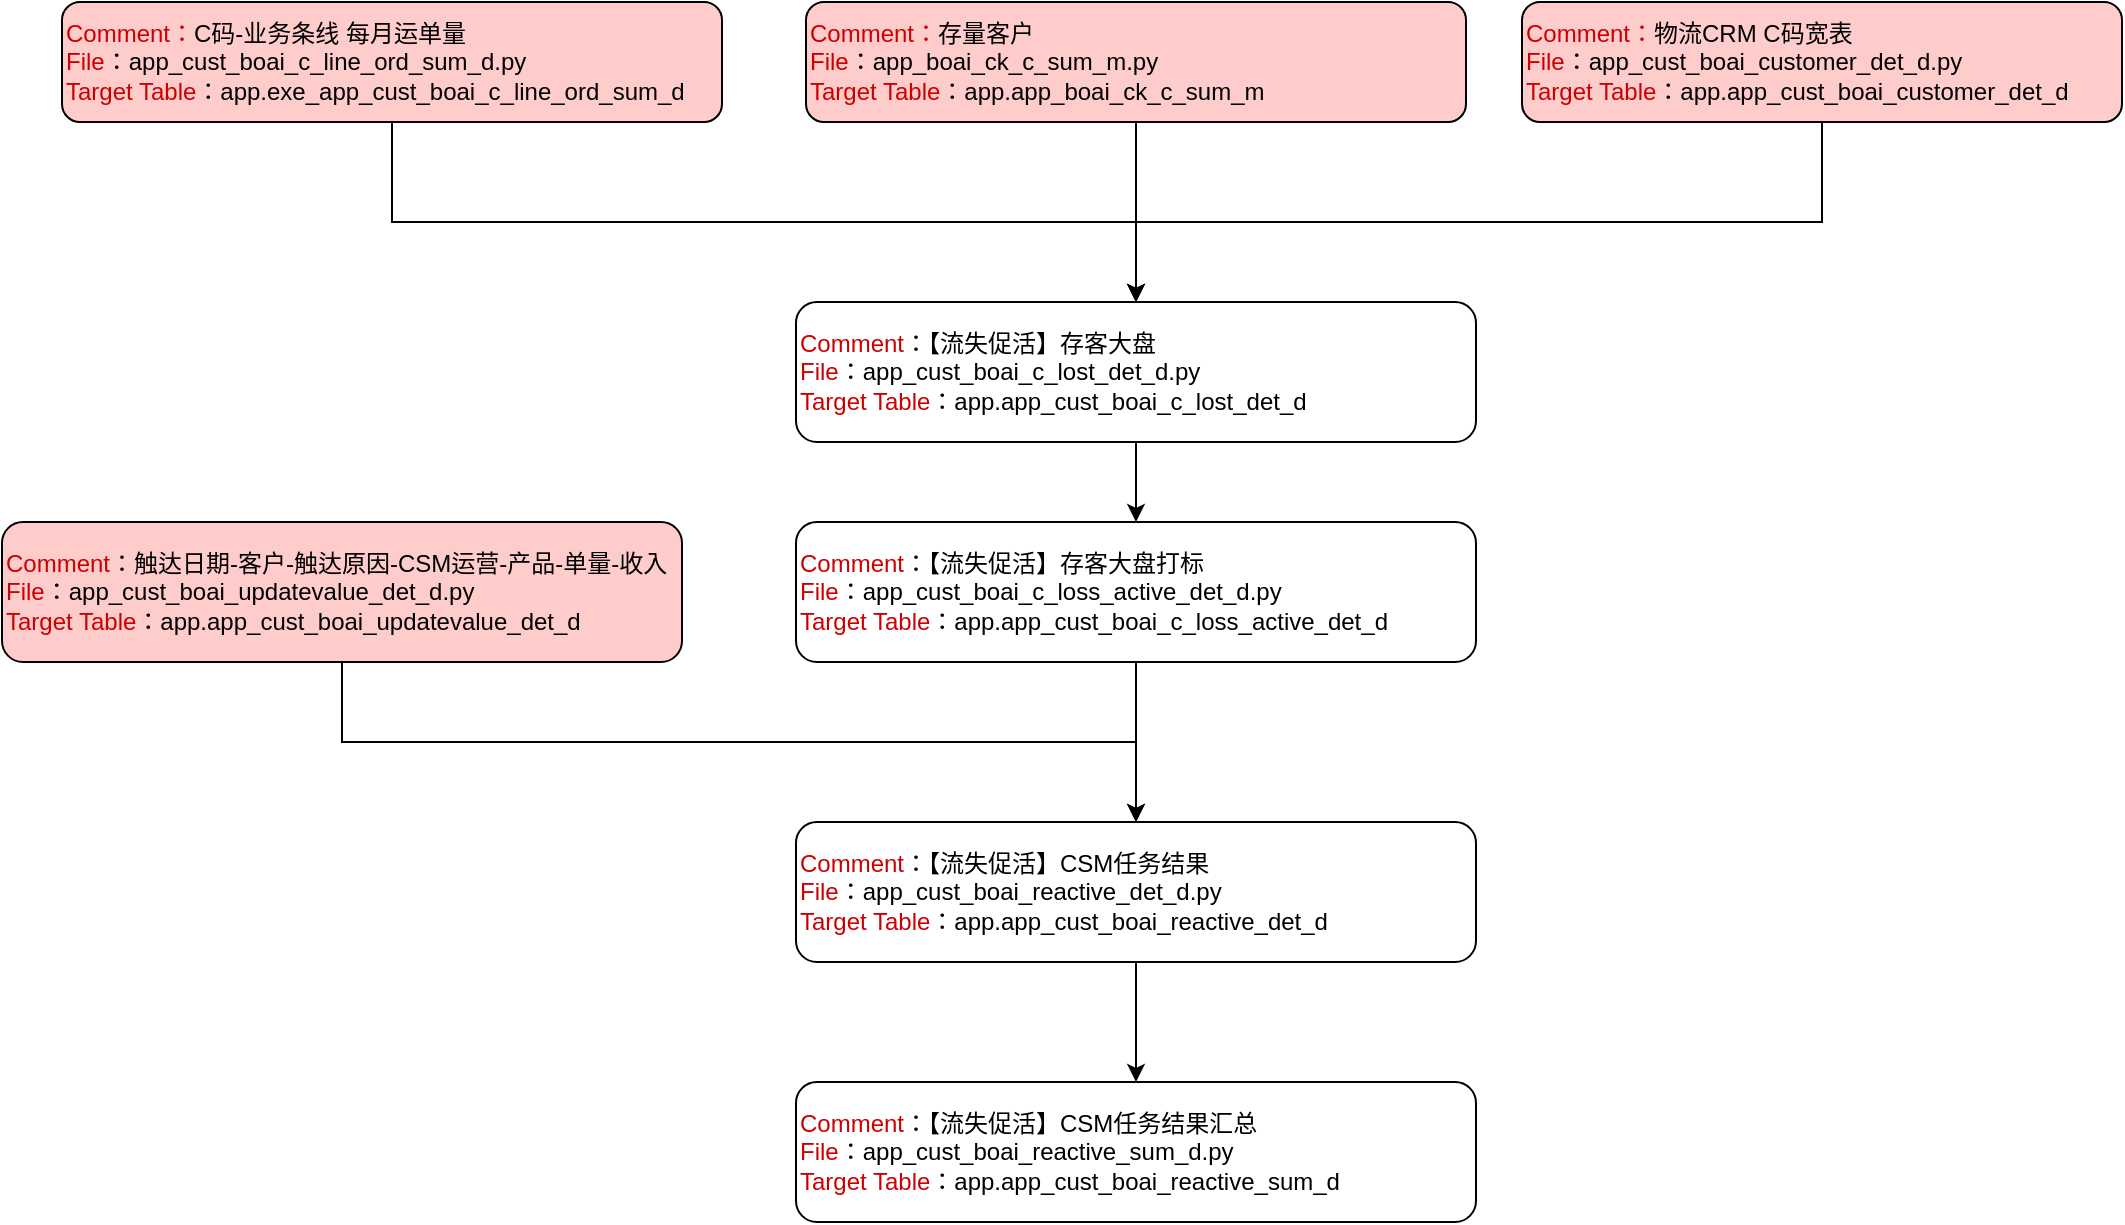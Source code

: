 <mxfile version="21.5.0" type="github">
  <diagram name="第 1 页" id="3Rbt06QkHkVihA7fCxBM">
    <mxGraphModel dx="1306" dy="812" grid="1" gridSize="10" guides="1" tooltips="1" connect="1" arrows="1" fold="1" page="1" pageScale="1" pageWidth="827" pageHeight="1169" math="0" shadow="0">
      <root>
        <mxCell id="0" />
        <mxCell id="1" parent="0" />
        <mxCell id="dyf-taAjT1x6mLzymwCE-6" style="edgeStyle=orthogonalEdgeStyle;rounded=0;orthogonalLoop=1;jettySize=auto;html=1;" edge="1" parent="1" source="SktDr5aVx_PeZ2Q3Nm7t-1" target="dyf-taAjT1x6mLzymwCE-3">
          <mxGeometry relative="1" as="geometry">
            <Array as="points">
              <mxPoint x="285" y="200" />
              <mxPoint x="657" y="200" />
            </Array>
          </mxGeometry>
        </mxCell>
        <mxCell id="SktDr5aVx_PeZ2Q3Nm7t-1" value="&lt;font color=&quot;#cc0000&quot;&gt;Comment：&lt;/font&gt;C码-业务条线 每月运单量&lt;font color=&quot;#cc0000&quot;&gt;&lt;br&gt;&lt;/font&gt;&lt;font color=&quot;#cc0000&quot;&gt;File&lt;/font&gt;：app_cust_boai_c_line_ord_sum_d&lt;span style=&quot;background-color: initial;&quot;&gt;.py&lt;/span&gt;&lt;br&gt;&lt;font color=&quot;#cc0000&quot;&gt;Target Table&lt;/font&gt;：app.exe_app_cust_boai_c_line_ord_sum_d" style="rounded=1;whiteSpace=wrap;html=1;align=left;fillColor=#FFCCCC;" parent="1" vertex="1">
          <mxGeometry x="120" y="90" width="330" height="60" as="geometry" />
        </mxCell>
        <mxCell id="dyf-taAjT1x6mLzymwCE-9" style="edgeStyle=orthogonalEdgeStyle;rounded=0;orthogonalLoop=1;jettySize=auto;html=1;entryX=0.5;entryY=0;entryDx=0;entryDy=0;" edge="1" parent="1" source="dyf-taAjT1x6mLzymwCE-1" target="dyf-taAjT1x6mLzymwCE-3">
          <mxGeometry relative="1" as="geometry" />
        </mxCell>
        <mxCell id="dyf-taAjT1x6mLzymwCE-1" value="&lt;font color=&quot;#cc0000&quot;&gt;Comment：&lt;/font&gt;存量客户&lt;font color=&quot;#cc0000&quot;&gt;&lt;br&gt;&lt;/font&gt;&lt;font color=&quot;#cc0000&quot;&gt;File&lt;/font&gt;：app_boai_ck_c_sum_m&lt;span style=&quot;background-color: initial;&quot;&gt;.py&lt;/span&gt;&lt;br&gt;&lt;font color=&quot;#cc0000&quot;&gt;Target Table&lt;/font&gt;：app.app_boai_ck_c_sum_m" style="rounded=1;whiteSpace=wrap;html=1;align=left;fillColor=#FFCCCC;" vertex="1" parent="1">
          <mxGeometry x="492" y="90" width="330" height="60" as="geometry" />
        </mxCell>
        <mxCell id="dyf-taAjT1x6mLzymwCE-8" style="edgeStyle=orthogonalEdgeStyle;rounded=0;orthogonalLoop=1;jettySize=auto;html=1;entryX=0.5;entryY=0;entryDx=0;entryDy=0;" edge="1" parent="1" source="dyf-taAjT1x6mLzymwCE-2" target="dyf-taAjT1x6mLzymwCE-3">
          <mxGeometry relative="1" as="geometry">
            <Array as="points">
              <mxPoint x="1000" y="200" />
              <mxPoint x="657" y="200" />
            </Array>
          </mxGeometry>
        </mxCell>
        <mxCell id="dyf-taAjT1x6mLzymwCE-2" value="&lt;font color=&quot;#cc0000&quot;&gt;Comment：&lt;/font&gt;物流CRM C码宽表&lt;span data-sl-origin-json=&quot;JTVCJTdCJTIyYmdDb2xvciUyMiUzQSUyMiUyM0ZGRTVDNyUyMiUyQyUyMnRleHQlMjIlM0ElMjIlRTUlQUUlQTIlRTYlOUQlQTUlRTQlQkIlQkIlRTUlOEElQTElRTUlQkElOTUlRTUlQjElODIlRTYlQTglQTElRTUlOUUlOEIlMjIlN0QlNUQ=&quot;&gt;&lt;/span&gt;&lt;font color=&quot;#cc0000&quot;&gt;&lt;br&gt;File&lt;/font&gt;：app_cust_boai_customer_det_d&lt;span style=&quot;background-color: initial;&quot;&gt;.py&lt;/span&gt;&lt;br&gt;&lt;font color=&quot;#cc0000&quot;&gt;Target Table&lt;/font&gt;：app.app_cust_boai_customer_det_d" style="rounded=1;whiteSpace=wrap;html=1;align=left;fillColor=#FFCCCC;" vertex="1" parent="1">
          <mxGeometry x="850" y="90" width="300" height="60" as="geometry" />
        </mxCell>
        <mxCell id="dyf-taAjT1x6mLzymwCE-11" style="edgeStyle=orthogonalEdgeStyle;rounded=0;orthogonalLoop=1;jettySize=auto;html=1;entryX=0.5;entryY=0;entryDx=0;entryDy=0;" edge="1" parent="1" source="dyf-taAjT1x6mLzymwCE-3" target="dyf-taAjT1x6mLzymwCE-10">
          <mxGeometry relative="1" as="geometry" />
        </mxCell>
        <mxCell id="dyf-taAjT1x6mLzymwCE-3" value="&lt;font color=&quot;#cc0000&quot;&gt;Comment&lt;/font&gt;：【流失促活】存客大盘&lt;br&gt;&lt;font color=&quot;#cc0000&quot;&gt;File&lt;/font&gt;：app_cust_boai_c_lost_det_d&lt;span style=&quot;background-color: initial;&quot;&gt;.py&lt;/span&gt;&lt;br&gt;&lt;font color=&quot;#cc0000&quot;&gt;Target Table&lt;/font&gt;：app.app_cust_boai_c_lost_det_d" style="rounded=1;whiteSpace=wrap;html=1;align=left;" vertex="1" parent="1">
          <mxGeometry x="487" y="240" width="340" height="70" as="geometry" />
        </mxCell>
        <mxCell id="dyf-taAjT1x6mLzymwCE-14" style="edgeStyle=orthogonalEdgeStyle;rounded=0;orthogonalLoop=1;jettySize=auto;html=1;entryX=0.5;entryY=0;entryDx=0;entryDy=0;" edge="1" parent="1" source="dyf-taAjT1x6mLzymwCE-10" target="dyf-taAjT1x6mLzymwCE-12">
          <mxGeometry relative="1" as="geometry" />
        </mxCell>
        <mxCell id="dyf-taAjT1x6mLzymwCE-10" value="&lt;font color=&quot;#cc0000&quot;&gt;Comment&lt;/font&gt;：【流失促活】存客大盘打标&lt;br&gt;&lt;font color=&quot;#cc0000&quot;&gt;File&lt;/font&gt;：app_cust_boai_c_loss_active_det_d&lt;span style=&quot;background-color: initial;&quot;&gt;.py&lt;/span&gt;&lt;br&gt;&lt;font color=&quot;#cc0000&quot;&gt;Target Table&lt;/font&gt;：app.app_cust_boai_c_loss_active_det_d" style="rounded=1;whiteSpace=wrap;html=1;align=left;" vertex="1" parent="1">
          <mxGeometry x="487" y="350" width="340" height="70" as="geometry" />
        </mxCell>
        <mxCell id="dyf-taAjT1x6mLzymwCE-17" style="edgeStyle=orthogonalEdgeStyle;rounded=0;orthogonalLoop=1;jettySize=auto;html=1;entryX=0.5;entryY=0;entryDx=0;entryDy=0;" edge="1" parent="1" source="dyf-taAjT1x6mLzymwCE-12" target="dyf-taAjT1x6mLzymwCE-16">
          <mxGeometry relative="1" as="geometry" />
        </mxCell>
        <mxCell id="dyf-taAjT1x6mLzymwCE-12" value="&lt;font color=&quot;#cc0000&quot;&gt;Comment&lt;/font&gt;：【流失促活】CSM任务结果&lt;br&gt;&lt;font color=&quot;#cc0000&quot;&gt;File&lt;/font&gt;：app_cust_boai_reactive_det_d&lt;span style=&quot;background-color: initial;&quot;&gt;.py&lt;/span&gt;&lt;br&gt;&lt;font color=&quot;#cc0000&quot;&gt;Target Table&lt;/font&gt;：app.app_cust_boai_reactive_det_d" style="rounded=1;whiteSpace=wrap;html=1;align=left;" vertex="1" parent="1">
          <mxGeometry x="487" y="500" width="340" height="70" as="geometry" />
        </mxCell>
        <mxCell id="dyf-taAjT1x6mLzymwCE-15" style="edgeStyle=orthogonalEdgeStyle;rounded=0;orthogonalLoop=1;jettySize=auto;html=1;entryX=0.5;entryY=0;entryDx=0;entryDy=0;" edge="1" parent="1" source="dyf-taAjT1x6mLzymwCE-13" target="dyf-taAjT1x6mLzymwCE-12">
          <mxGeometry relative="1" as="geometry">
            <Array as="points">
              <mxPoint x="260" y="460" />
              <mxPoint x="657" y="460" />
            </Array>
          </mxGeometry>
        </mxCell>
        <mxCell id="dyf-taAjT1x6mLzymwCE-13" value="&lt;font color=&quot;#cc0000&quot;&gt;Comment&lt;/font&gt;：触达日期-客户-触达原因-CSM运营-产品-单量-收入&lt;br&gt;&lt;font color=&quot;#cc0000&quot;&gt;File&lt;/font&gt;：app_cust_boai_updatevalue_det_d&lt;span style=&quot;background-color: initial;&quot;&gt;.py&lt;/span&gt;&lt;br&gt;&lt;font color=&quot;#cc0000&quot;&gt;Target Table&lt;/font&gt;：app.app_cust_boai_updatevalue_det_d" style="rounded=1;whiteSpace=wrap;html=1;align=left;fillColor=#FFCCCC;" vertex="1" parent="1">
          <mxGeometry x="90" y="350" width="340" height="70" as="geometry" />
        </mxCell>
        <mxCell id="dyf-taAjT1x6mLzymwCE-16" value="&lt;font color=&quot;#cc0000&quot;&gt;Comment&lt;/font&gt;：【流失促活】CSM任务结果汇总&lt;br&gt;&lt;font color=&quot;#cc0000&quot;&gt;File&lt;/font&gt;：app_cust_boai_reactive_sum_d&lt;span style=&quot;background-color: initial;&quot;&gt;.py&lt;/span&gt;&lt;br&gt;&lt;font color=&quot;#cc0000&quot;&gt;Target Table&lt;/font&gt;：app.app_cust_boai_reactive_sum_d" style="rounded=1;whiteSpace=wrap;html=1;align=left;" vertex="1" parent="1">
          <mxGeometry x="487" y="630" width="340" height="70" as="geometry" />
        </mxCell>
      </root>
    </mxGraphModel>
  </diagram>
</mxfile>
